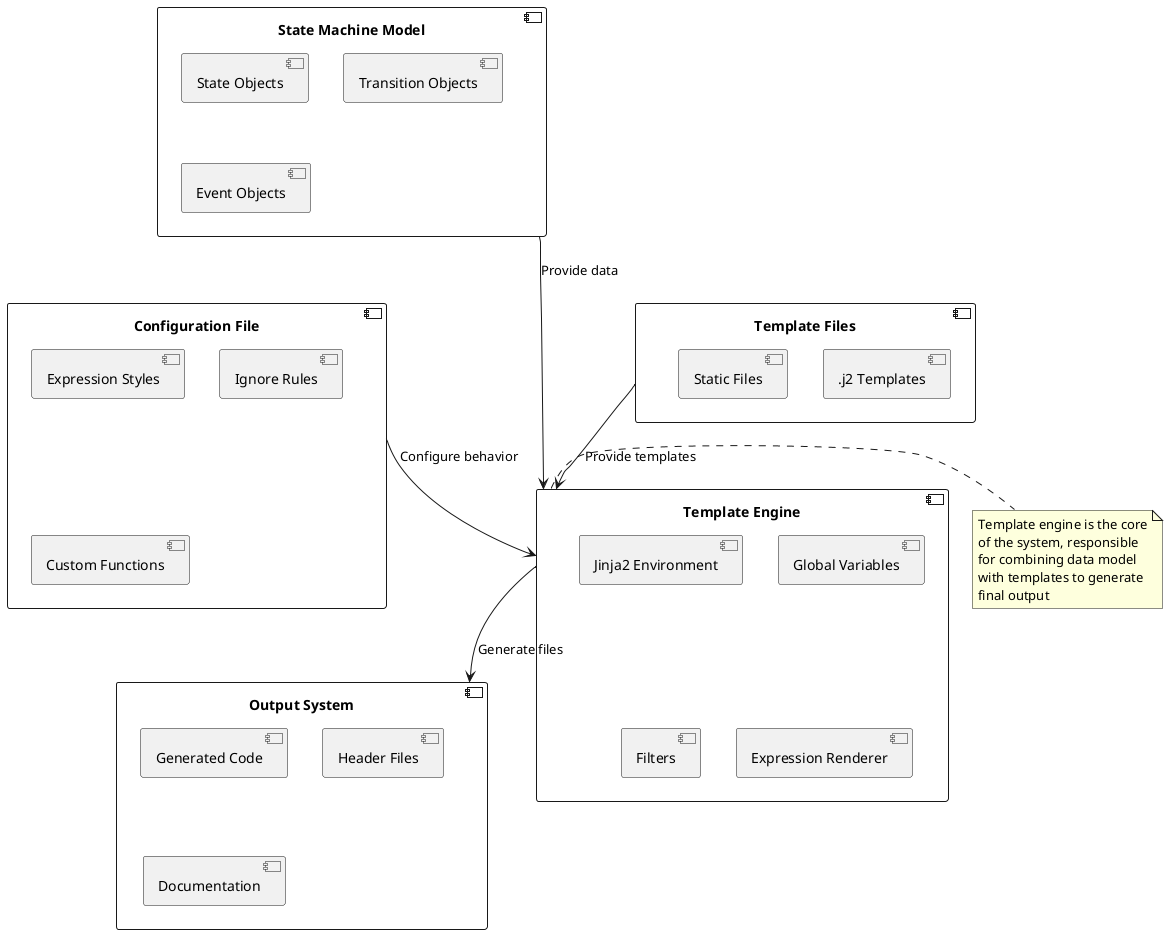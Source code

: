 @startuml
component "State Machine Model" as model {
  [State Objects]
  [Transition Objects]
  [Event Objects]
}

component "Template Engine" as engine {
  [Jinja2 Environment]
  [Global Variables]
  [Filters]
  [Expression Renderer]
}

component "Configuration File" as config {
  [Expression Styles]
  [Ignore Rules]
  [Custom Functions]
}

component "Template Files" as templates {
  [.j2 Templates]
  [Static Files]
}

component "Output System" as output {
  [Generated Code]
  [Header Files]
  [Documentation]
}

model --> engine : Provide data
config --> engine : Configure behavior
templates --> engine : Provide templates
engine --> output : Generate files

note right of engine
  Template engine is the core
  of the system, responsible
  for combining data model
  with templates to generate
  final output
end note

@enduml